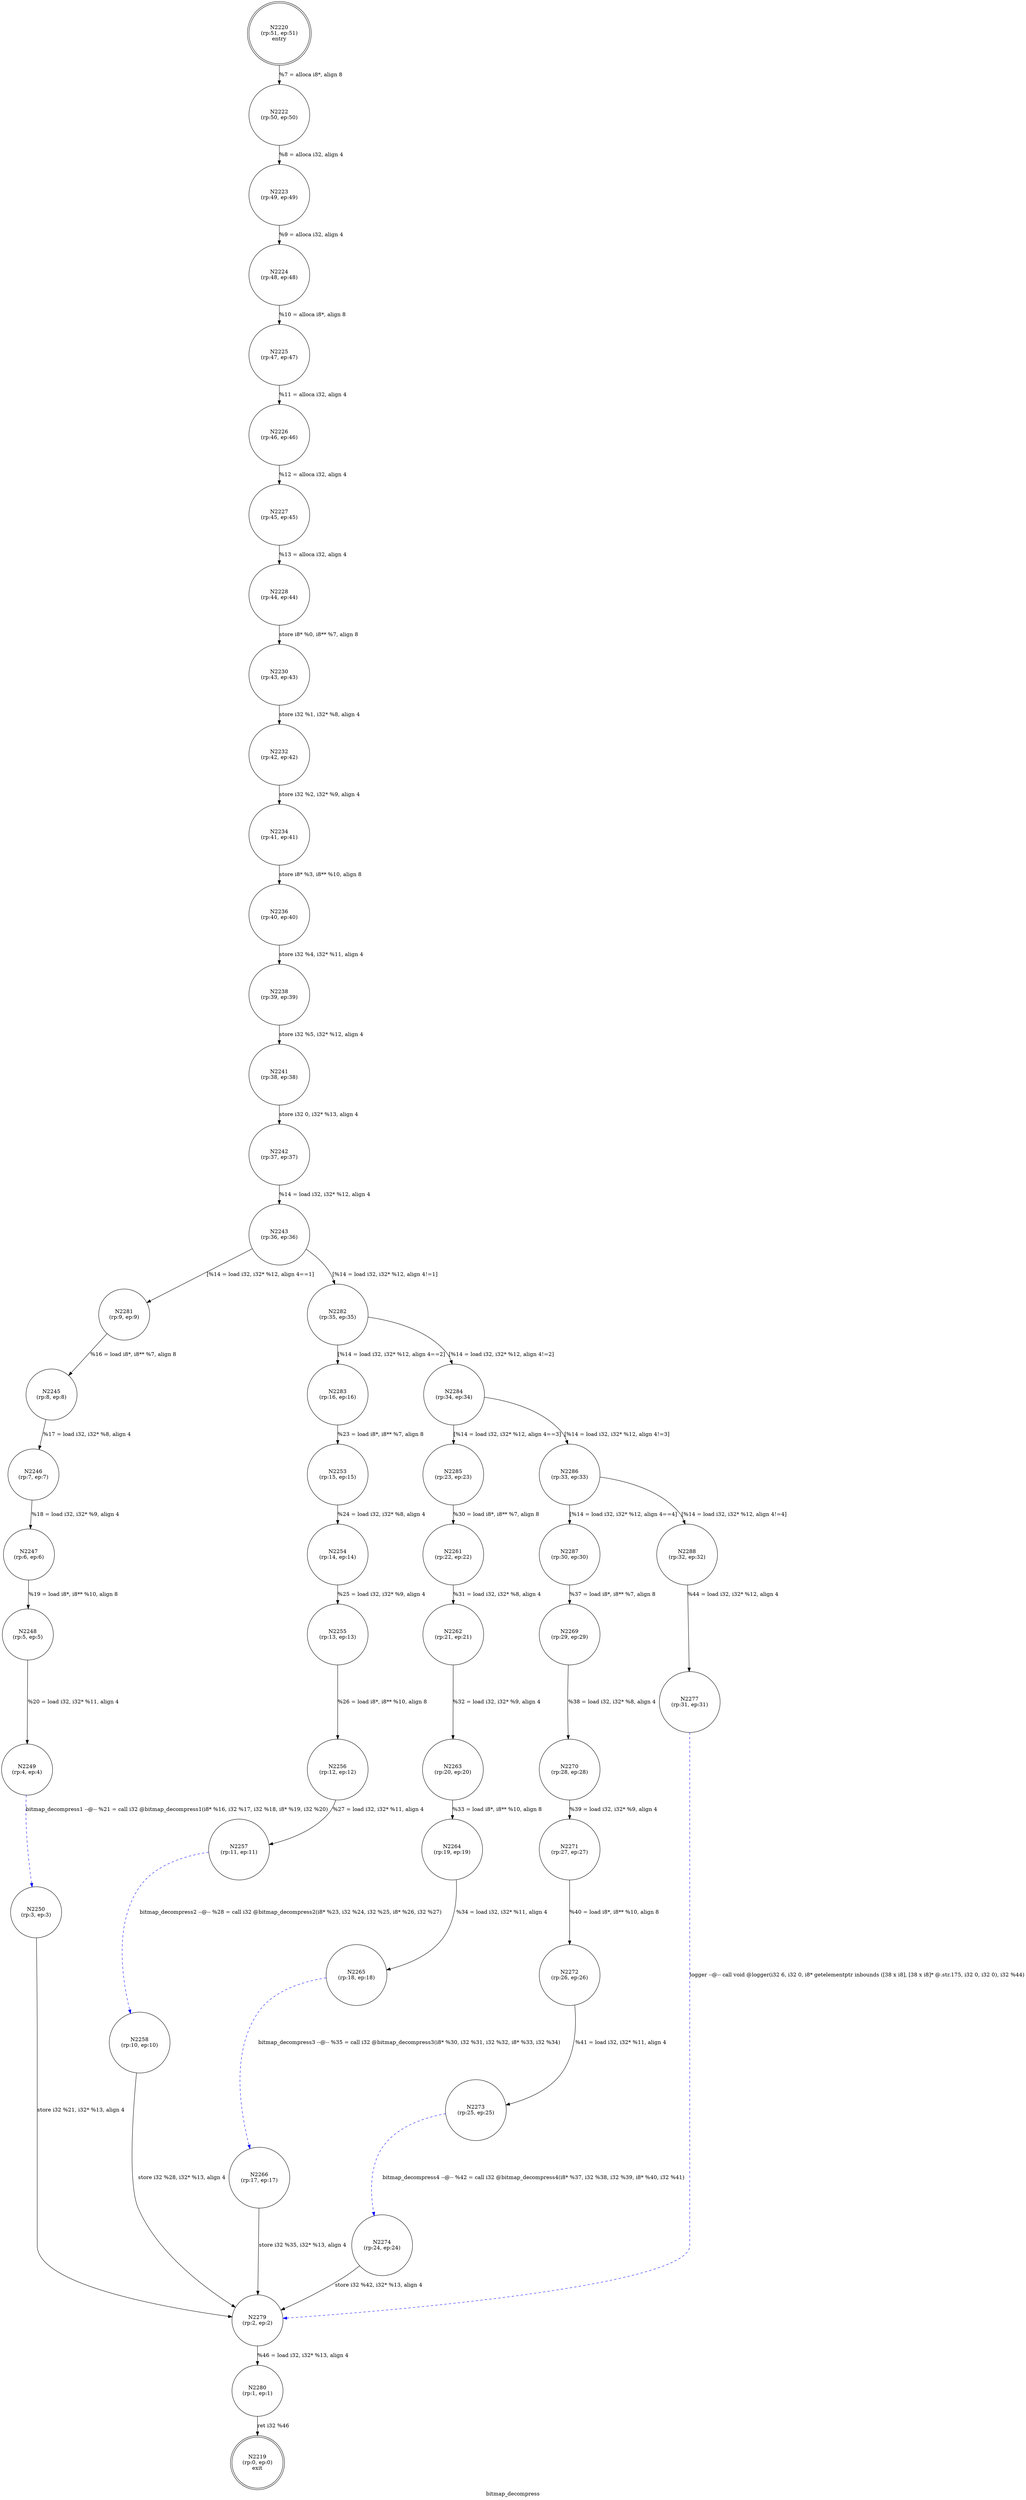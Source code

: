 digraph bitmap_decompress {
label="bitmap_decompress"
2219 [label="N2219\n(rp:0, ep:0)\nexit", shape="doublecircle"]
2220 [label="N2220\n(rp:51, ep:51)\nentry", shape="doublecircle"]
2220 -> 2222 [label="%7 = alloca i8*, align 8"]
2222 [label="N2222\n(rp:50, ep:50)", shape="circle"]
2222 -> 2223 [label="%8 = alloca i32, align 4"]
2223 [label="N2223\n(rp:49, ep:49)", shape="circle"]
2223 -> 2224 [label="%9 = alloca i32, align 4"]
2224 [label="N2224\n(rp:48, ep:48)", shape="circle"]
2224 -> 2225 [label="%10 = alloca i8*, align 8"]
2225 [label="N2225\n(rp:47, ep:47)", shape="circle"]
2225 -> 2226 [label="%11 = alloca i32, align 4"]
2226 [label="N2226\n(rp:46, ep:46)", shape="circle"]
2226 -> 2227 [label="%12 = alloca i32, align 4"]
2227 [label="N2227\n(rp:45, ep:45)", shape="circle"]
2227 -> 2228 [label="%13 = alloca i32, align 4"]
2228 [label="N2228\n(rp:44, ep:44)", shape="circle"]
2228 -> 2230 [label="store i8* %0, i8** %7, align 8"]
2230 [label="N2230\n(rp:43, ep:43)", shape="circle"]
2230 -> 2232 [label="store i32 %1, i32* %8, align 4"]
2232 [label="N2232\n(rp:42, ep:42)", shape="circle"]
2232 -> 2234 [label="store i32 %2, i32* %9, align 4"]
2234 [label="N2234\n(rp:41, ep:41)", shape="circle"]
2234 -> 2236 [label="store i8* %3, i8** %10, align 8"]
2236 [label="N2236\n(rp:40, ep:40)", shape="circle"]
2236 -> 2238 [label="store i32 %4, i32* %11, align 4"]
2238 [label="N2238\n(rp:39, ep:39)", shape="circle"]
2238 -> 2241 [label="store i32 %5, i32* %12, align 4"]
2241 [label="N2241\n(rp:38, ep:38)", shape="circle"]
2241 -> 2242 [label="store i32 0, i32* %13, align 4"]
2242 [label="N2242\n(rp:37, ep:37)", shape="circle"]
2242 -> 2243 [label="%14 = load i32, i32* %12, align 4"]
2243 [label="N2243\n(rp:36, ep:36)", shape="circle"]
2243 -> 2281 [label="[%14 = load i32, i32* %12, align 4==1]"]
2243 -> 2282 [label="[%14 = load i32, i32* %12, align 4!=1]"]
2245 [label="N2245\n(rp:8, ep:8)", shape="circle"]
2245 -> 2246 [label="%17 = load i32, i32* %8, align 4"]
2246 [label="N2246\n(rp:7, ep:7)", shape="circle"]
2246 -> 2247 [label="%18 = load i32, i32* %9, align 4"]
2247 [label="N2247\n(rp:6, ep:6)", shape="circle"]
2247 -> 2248 [label="%19 = load i8*, i8** %10, align 8"]
2248 [label="N2248\n(rp:5, ep:5)", shape="circle"]
2248 -> 2249 [label="%20 = load i32, i32* %11, align 4"]
2249 [label="N2249\n(rp:4, ep:4)", shape="circle"]
2249 -> 2250 [label="bitmap_decompress1 --@-- %21 = call i32 @bitmap_decompress1(i8* %16, i32 %17, i32 %18, i8* %19, i32 %20)", style="dashed", color="blue"]
2250 [label="N2250\n(rp:3, ep:3)", shape="circle"]
2250 -> 2279 [label="store i32 %21, i32* %13, align 4"]
2253 [label="N2253\n(rp:15, ep:15)", shape="circle"]
2253 -> 2254 [label="%24 = load i32, i32* %8, align 4"]
2254 [label="N2254\n(rp:14, ep:14)", shape="circle"]
2254 -> 2255 [label="%25 = load i32, i32* %9, align 4"]
2255 [label="N2255\n(rp:13, ep:13)", shape="circle"]
2255 -> 2256 [label="%26 = load i8*, i8** %10, align 8"]
2256 [label="N2256\n(rp:12, ep:12)", shape="circle"]
2256 -> 2257 [label="%27 = load i32, i32* %11, align 4"]
2257 [label="N2257\n(rp:11, ep:11)", shape="circle"]
2257 -> 2258 [label="bitmap_decompress2 --@-- %28 = call i32 @bitmap_decompress2(i8* %23, i32 %24, i32 %25, i8* %26, i32 %27)", style="dashed", color="blue"]
2258 [label="N2258\n(rp:10, ep:10)", shape="circle"]
2258 -> 2279 [label="store i32 %28, i32* %13, align 4"]
2261 [label="N2261\n(rp:22, ep:22)", shape="circle"]
2261 -> 2262 [label="%31 = load i32, i32* %8, align 4"]
2262 [label="N2262\n(rp:21, ep:21)", shape="circle"]
2262 -> 2263 [label="%32 = load i32, i32* %9, align 4"]
2263 [label="N2263\n(rp:20, ep:20)", shape="circle"]
2263 -> 2264 [label="%33 = load i8*, i8** %10, align 8"]
2264 [label="N2264\n(rp:19, ep:19)", shape="circle"]
2264 -> 2265 [label="%34 = load i32, i32* %11, align 4"]
2265 [label="N2265\n(rp:18, ep:18)", shape="circle"]
2265 -> 2266 [label="bitmap_decompress3 --@-- %35 = call i32 @bitmap_decompress3(i8* %30, i32 %31, i32 %32, i8* %33, i32 %34)", style="dashed", color="blue"]
2266 [label="N2266\n(rp:17, ep:17)", shape="circle"]
2266 -> 2279 [label="store i32 %35, i32* %13, align 4"]
2269 [label="N2269\n(rp:29, ep:29)", shape="circle"]
2269 -> 2270 [label="%38 = load i32, i32* %8, align 4"]
2270 [label="N2270\n(rp:28, ep:28)", shape="circle"]
2270 -> 2271 [label="%39 = load i32, i32* %9, align 4"]
2271 [label="N2271\n(rp:27, ep:27)", shape="circle"]
2271 -> 2272 [label="%40 = load i8*, i8** %10, align 8"]
2272 [label="N2272\n(rp:26, ep:26)", shape="circle"]
2272 -> 2273 [label="%41 = load i32, i32* %11, align 4"]
2273 [label="N2273\n(rp:25, ep:25)", shape="circle"]
2273 -> 2274 [label="bitmap_decompress4 --@-- %42 = call i32 @bitmap_decompress4(i8* %37, i32 %38, i32 %39, i8* %40, i32 %41)", style="dashed", color="blue"]
2274 [label="N2274\n(rp:24, ep:24)", shape="circle"]
2274 -> 2279 [label="store i32 %42, i32* %13, align 4"]
2277 [label="N2277\n(rp:31, ep:31)", shape="circle"]
2277 -> 2279 [label="logger --@-- call void @logger(i32 6, i32 0, i8* getelementptr inbounds ([38 x i8], [38 x i8]* @.str.175, i32 0, i32 0), i32 %44)", style="dashed", color="blue"]
2279 [label="N2279\n(rp:2, ep:2)", shape="circle"]
2279 -> 2280 [label="%46 = load i32, i32* %13, align 4"]
2280 [label="N2280\n(rp:1, ep:1)", shape="circle"]
2280 -> 2219 [label="ret i32 %46"]
2281 [label="N2281\n(rp:9, ep:9)", shape="circle"]
2281 -> 2245 [label="%16 = load i8*, i8** %7, align 8"]
2282 [label="N2282\n(rp:35, ep:35)", shape="circle"]
2282 -> 2283 [label="[%14 = load i32, i32* %12, align 4==2]"]
2282 -> 2284 [label="[%14 = load i32, i32* %12, align 4!=2]"]
2283 [label="N2283\n(rp:16, ep:16)", shape="circle"]
2283 -> 2253 [label="%23 = load i8*, i8** %7, align 8"]
2284 [label="N2284\n(rp:34, ep:34)", shape="circle"]
2284 -> 2285 [label="[%14 = load i32, i32* %12, align 4==3]"]
2284 -> 2286 [label="[%14 = load i32, i32* %12, align 4!=3]"]
2285 [label="N2285\n(rp:23, ep:23)", shape="circle"]
2285 -> 2261 [label="%30 = load i8*, i8** %7, align 8"]
2286 [label="N2286\n(rp:33, ep:33)", shape="circle"]
2286 -> 2287 [label="[%14 = load i32, i32* %12, align 4==4]"]
2286 -> 2288 [label="[%14 = load i32, i32* %12, align 4!=4]"]
2287 [label="N2287\n(rp:30, ep:30)", shape="circle"]
2287 -> 2269 [label="%37 = load i8*, i8** %7, align 8"]
2288 [label="N2288\n(rp:32, ep:32)", shape="circle"]
2288 -> 2277 [label="%44 = load i32, i32* %12, align 4"]
}
